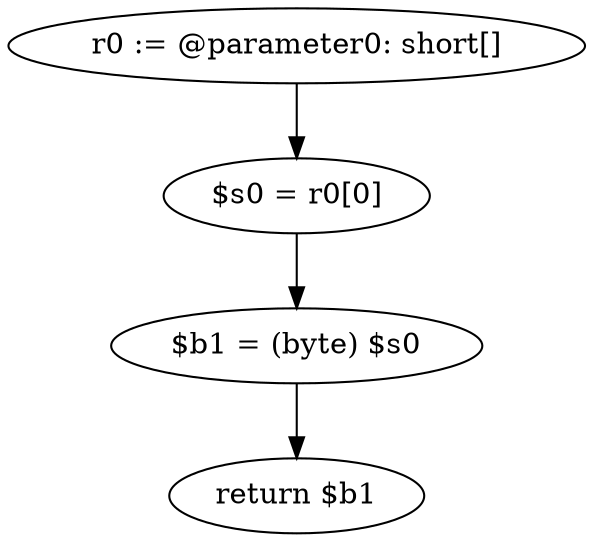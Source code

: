 digraph "unitGraph" {
    "r0 := @parameter0: short[]"
    "$s0 = r0[0]"
    "$b1 = (byte) $s0"
    "return $b1"
    "r0 := @parameter0: short[]"->"$s0 = r0[0]";
    "$s0 = r0[0]"->"$b1 = (byte) $s0";
    "$b1 = (byte) $s0"->"return $b1";
}
